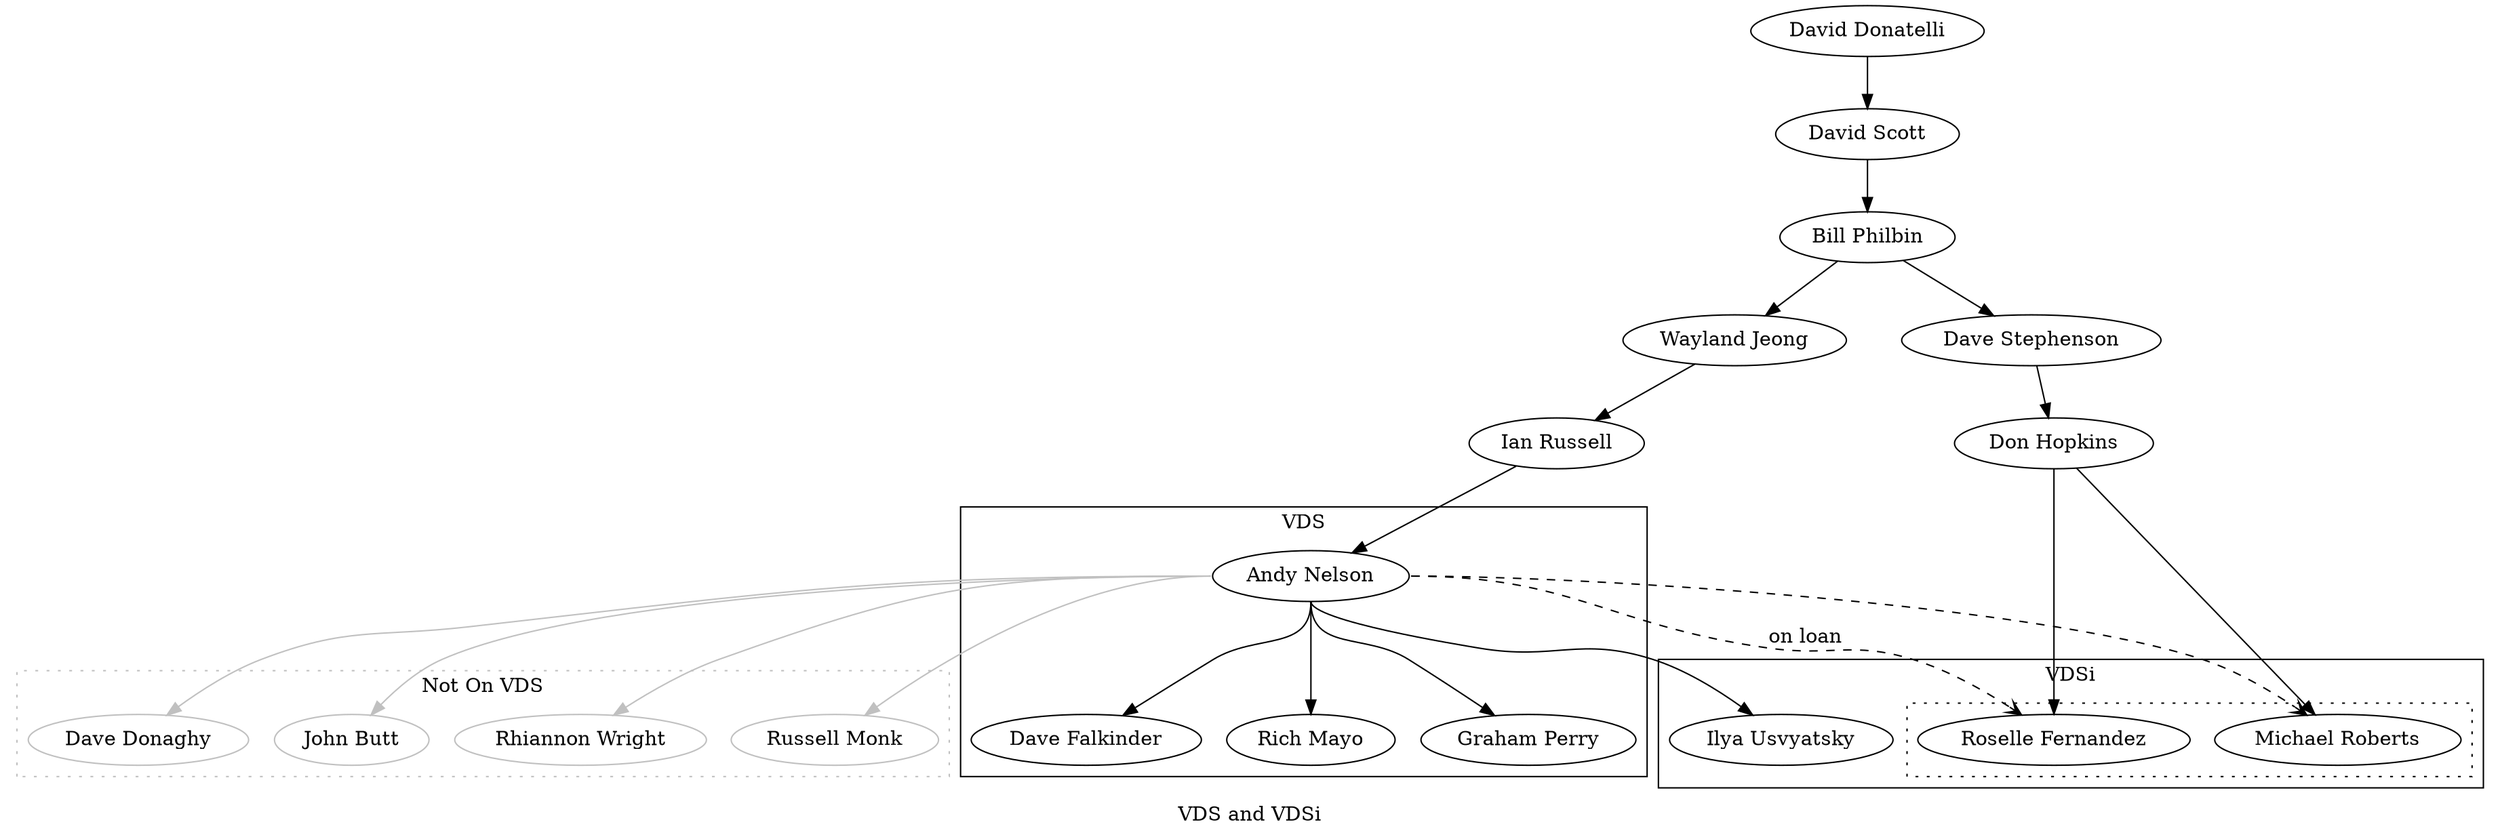 digraph org {
label="VDS and VDSi"
//
// people
//
daveD  [label="David Donatelli"];
daveS [label="David Scott"];
bill [ label="Bill Philbin"];
subgraph wd {
    rank="same"
    wayland [label="Wayland Jeong"];
    daveSt  [label="Dave Stephenson"];
}
subgraph di {
    rank="same"
    donH [label="Don Hopkins"];
    ian  [label="Ian Russell"];
}
subgraph cluster_vds {
    label="VDS";
    andy [label="Andy Nelson"];
    daveF [label="Dave Falkinder"];
    rich [label="Rich Mayo"];
    graham [label="Graham Perry"];
}
subgraph cluster_vdsi {
    label="VDSi";
    ilya [label="Ilya Usvyatsky"];
    subgraph cluster_rm {
        style="dotted"
        label=""
        roselle [label="Roselle Fernandez"];
        michael [label="Michael Roberts"];
    }
}
subgraph cluster_NotOnVds {
    rank="max";label="Not On VDS";
    color="gray";style="dotted";
    daveDo [label="Dave Donaghy" color="gray"];
    johnB [label="John Butt" color="gray"];
    rhiannon [label="Rhiannon Wright" color="gray"];
    russell [label="Russell Monk" color="gray"];
}
//
// relationships
//
daveD -> daveS -> bill -> wayland -> ian -> andy ;
bill -> daveSt;
daveSt -> donH;
donH -> roselle;
donH -> michael;
andy:e -> roselle [label="on loan" style="dashed" arrowhead="open"];
andy:e -> michael [style="dashed" arrowhead="open"];
andy:s -> ilya;
andy:s -> daveF;
andy:s -> rich;
andy:s -> graham;
andy:w -> daveDo [color="gray"];
andy:w -> johnB [color="gray"];
andy:w -> rhiannon [color="gray"];
andy:w -> russell [color="gray"];
}
